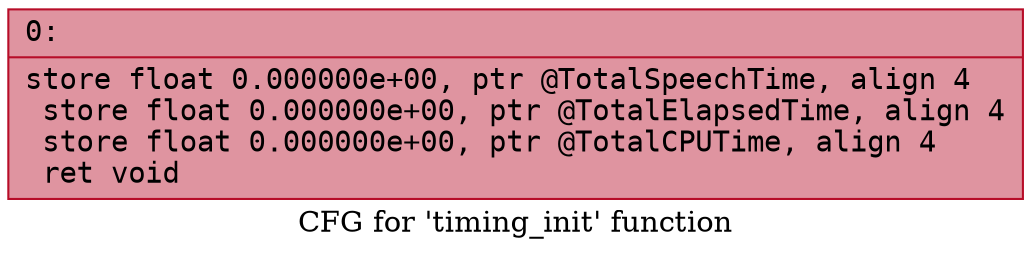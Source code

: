 digraph "CFG for 'timing_init' function" {
	label="CFG for 'timing_init' function";

	Node0x6000008bb250 [shape=record,color="#b70d28ff", style=filled, fillcolor="#b70d2870" fontname="Courier",label="{0:\l|  store float 0.000000e+00, ptr @TotalSpeechTime, align 4\l  store float 0.000000e+00, ptr @TotalElapsedTime, align 4\l  store float 0.000000e+00, ptr @TotalCPUTime, align 4\l  ret void\l}"];
}
